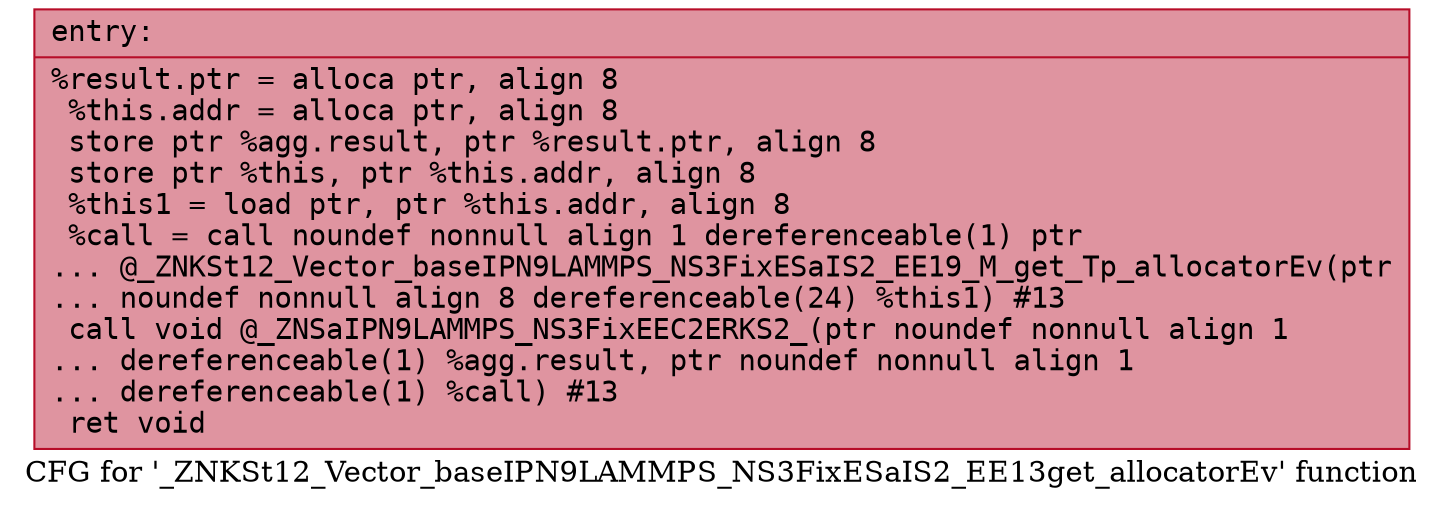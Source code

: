 digraph "CFG for '_ZNKSt12_Vector_baseIPN9LAMMPS_NS3FixESaIS2_EE13get_allocatorEv' function" {
	label="CFG for '_ZNKSt12_Vector_baseIPN9LAMMPS_NS3FixESaIS2_EE13get_allocatorEv' function";

	Node0x561f16530580 [shape=record,color="#b70d28ff", style=filled, fillcolor="#b70d2870" fontname="Courier",label="{entry:\l|  %result.ptr = alloca ptr, align 8\l  %this.addr = alloca ptr, align 8\l  store ptr %agg.result, ptr %result.ptr, align 8\l  store ptr %this, ptr %this.addr, align 8\l  %this1 = load ptr, ptr %this.addr, align 8\l  %call = call noundef nonnull align 1 dereferenceable(1) ptr\l... @_ZNKSt12_Vector_baseIPN9LAMMPS_NS3FixESaIS2_EE19_M_get_Tp_allocatorEv(ptr\l... noundef nonnull align 8 dereferenceable(24) %this1) #13\l  call void @_ZNSaIPN9LAMMPS_NS3FixEEC2ERKS2_(ptr noundef nonnull align 1\l... dereferenceable(1) %agg.result, ptr noundef nonnull align 1\l... dereferenceable(1) %call) #13\l  ret void\l}"];
}
